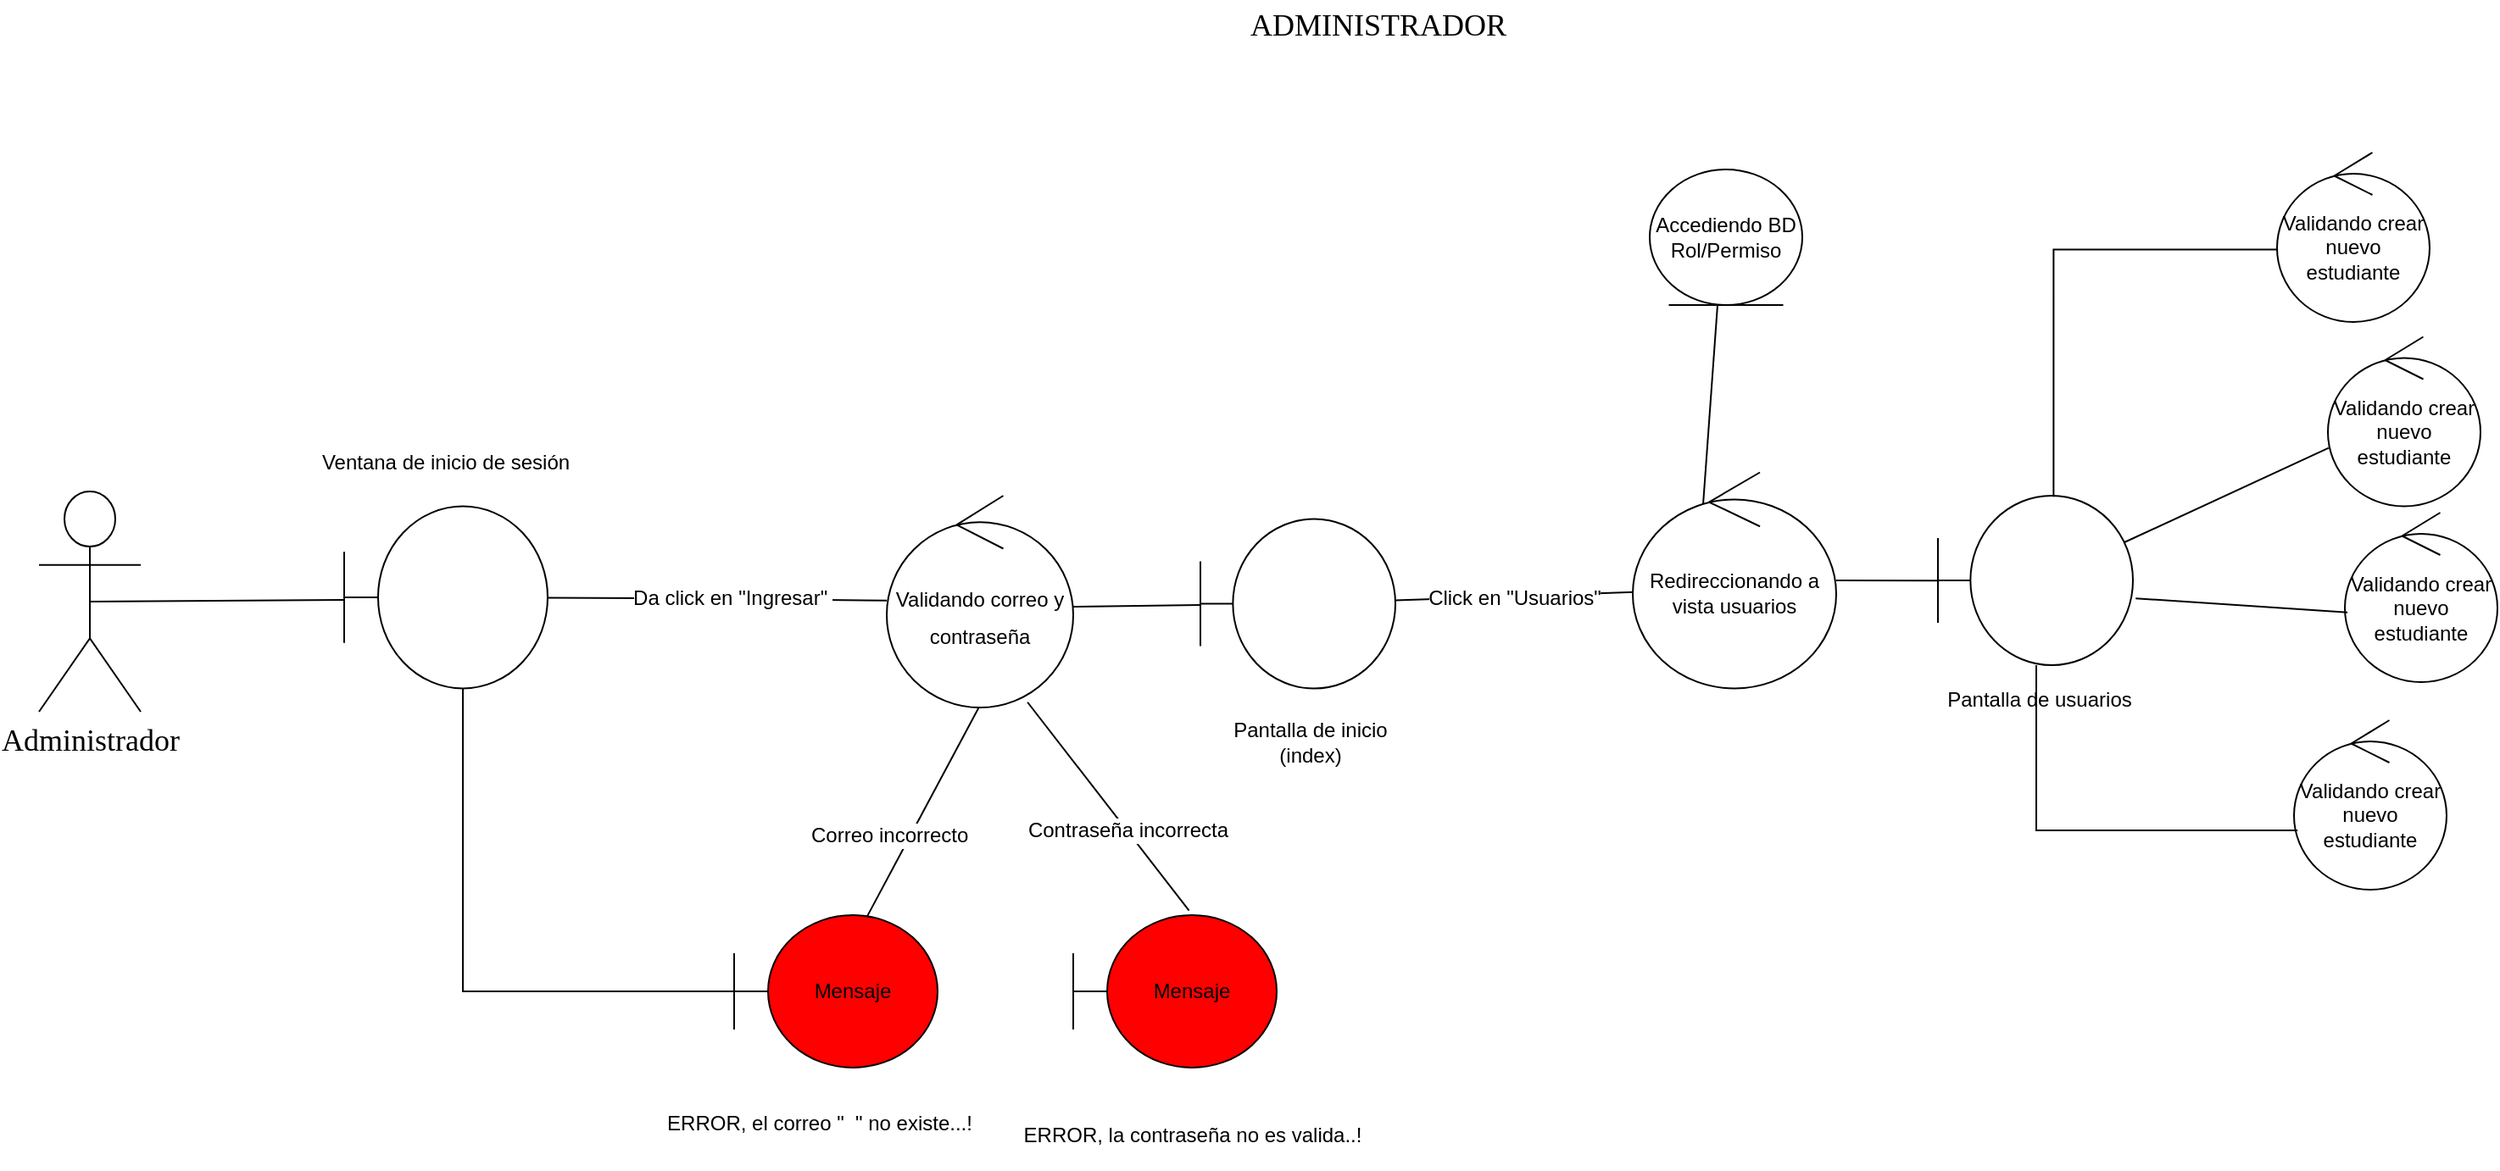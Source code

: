 <mxfile version="20.1.1" type="github">
  <diagram id="2wqolK1YbHdrgj3bFHOo" name="Robustez">
    <mxGraphModel dx="1679" dy="383" grid="1" gridSize="10" guides="1" tooltips="1" connect="1" arrows="1" fold="1" page="1" pageScale="1" pageWidth="827" pageHeight="1169" math="0" shadow="0">
      <root>
        <mxCell id="0" />
        <mxCell id="1" parent="0" />
        <mxCell id="B0jKKp4YpZ9J5N5QM19t-1" value="&lt;font style=&quot;font-size: 18px;&quot; face=&quot;Comic Sans MS&quot;&gt;ADMINISTRADOR&lt;/font&gt;" style="text;html=1;strokeColor=none;fillColor=none;align=center;verticalAlign=middle;whiteSpace=wrap;rounded=0;" vertex="1" parent="1">
          <mxGeometry x="10" y="60" width="60" height="30" as="geometry" />
        </mxCell>
        <mxCell id="B0jKKp4YpZ9J5N5QM19t-7" value="Administrador" style="shape=umlActor;verticalLabelPosition=bottom;verticalAlign=top;html=1;outlineConnect=0;fontFamily=Comic Sans MS;fontSize=18;" vertex="1" parent="1">
          <mxGeometry x="-750" y="350" width="60" height="130" as="geometry" />
        </mxCell>
        <mxCell id="B0jKKp4YpZ9J5N5QM19t-17" value="" style="endArrow=none;html=1;rounded=0;fontFamily=Comic Sans MS;fontSize=18;exitX=0.5;exitY=0.5;exitDx=0;exitDy=0;exitPerimeter=0;" edge="1" parent="1" source="B0jKKp4YpZ9J5N5QM19t-7">
          <mxGeometry relative="1" as="geometry">
            <mxPoint x="-710" y="414.29" as="sourcePoint" />
            <mxPoint x="-570" y="414" as="targetPoint" />
          </mxGeometry>
        </mxCell>
        <mxCell id="B0jKKp4YpZ9J5N5QM19t-18" value="Ventana de inicio de sesión" style="text;html=1;strokeColor=none;fillColor=none;align=center;verticalAlign=middle;whiteSpace=wrap;rounded=0;" vertex="1" parent="1">
          <mxGeometry x="-590" y="312.5" width="160" height="40" as="geometry" />
        </mxCell>
        <mxCell id="B0jKKp4YpZ9J5N5QM19t-19" value="&lt;font face=&quot;Helvetica&quot; style=&quot;font-size: 12px;&quot;&gt;Validando correo y contraseña&lt;/font&gt;" style="ellipse;shape=umlControl;whiteSpace=wrap;html=1;fontFamily=Comic Sans MS;fontSize=18;" vertex="1" parent="1">
          <mxGeometry x="-250" y="352.5" width="110" height="125" as="geometry" />
        </mxCell>
        <mxCell id="B0jKKp4YpZ9J5N5QM19t-21" value="" style="endArrow=none;html=1;rounded=0;fontFamily=Comic Sans MS;fontSize=18;" edge="1" parent="1" source="B0jKKp4YpZ9J5N5QM19t-15" target="B0jKKp4YpZ9J5N5QM19t-19">
          <mxGeometry relative="1" as="geometry">
            <mxPoint x="-710" y="425" as="sourcePoint" />
            <mxPoint x="-370" y="424" as="targetPoint" />
            <Array as="points">
              <mxPoint x="-380" y="413" />
            </Array>
          </mxGeometry>
        </mxCell>
        <mxCell id="B0jKKp4YpZ9J5N5QM19t-26" value="Da click en &quot;Ingresar&quot;&amp;nbsp;" style="edgeLabel;html=1;align=center;verticalAlign=middle;resizable=0;points=[];fontSize=12;fontFamily=Helvetica;" vertex="1" connectable="0" parent="B0jKKp4YpZ9J5N5QM19t-21">
          <mxGeometry x="0.18" y="-3" relative="1" as="geometry">
            <mxPoint x="-9" y="-4" as="offset" />
          </mxGeometry>
        </mxCell>
        <mxCell id="B0jKKp4YpZ9J5N5QM19t-22" value="" style="shape=umlBoundary;whiteSpace=wrap;html=1;fontFamily=Helvetica;fontSize=12;" vertex="1" parent="1">
          <mxGeometry x="-65" y="366.25" width="115" height="100" as="geometry" />
        </mxCell>
        <mxCell id="B0jKKp4YpZ9J5N5QM19t-23" value="Pantalla de inicio (index)" style="text;html=1;strokeColor=none;fillColor=none;align=center;verticalAlign=middle;whiteSpace=wrap;rounded=0;" vertex="1" parent="1">
          <mxGeometry x="-60" y="477.5" width="120" height="40" as="geometry" />
        </mxCell>
        <mxCell id="B0jKKp4YpZ9J5N5QM19t-24" value="" style="endArrow=none;html=1;rounded=0;fontFamily=Comic Sans MS;fontSize=18;" edge="1" parent="1" target="B0jKKp4YpZ9J5N5QM19t-22">
          <mxGeometry relative="1" as="geometry">
            <mxPoint x="-140" y="418" as="sourcePoint" />
            <mxPoint x="-319.999" y="422.867" as="targetPoint" />
          </mxGeometry>
        </mxCell>
        <mxCell id="B0jKKp4YpZ9J5N5QM19t-25" value="" style="endArrow=none;html=1;rounded=0;fontFamily=Comic Sans MS;fontSize=18;entryX=0.648;entryY=0.023;entryDx=0;entryDy=0;entryPerimeter=0;" edge="1" parent="1" target="B0jKKp4YpZ9J5N5QM19t-29">
          <mxGeometry relative="1" as="geometry">
            <mxPoint x="-195.71" y="477.5" as="sourcePoint" />
            <mxPoint x="-260" y="590" as="targetPoint" />
            <Array as="points" />
          </mxGeometry>
        </mxCell>
        <mxCell id="B0jKKp4YpZ9J5N5QM19t-33" value="Correo incorrecto&amp;nbsp;" style="edgeLabel;html=1;align=center;verticalAlign=middle;resizable=0;points=[];fontSize=12;fontFamily=Helvetica;" vertex="1" connectable="0" parent="B0jKKp4YpZ9J5N5QM19t-25">
          <mxGeometry x="0.232" relative="1" as="geometry">
            <mxPoint x="-11" y="-1" as="offset" />
          </mxGeometry>
        </mxCell>
        <mxCell id="B0jKKp4YpZ9J5N5QM19t-29" value="Mensaje" style="shape=umlBoundary;whiteSpace=wrap;html=1;fillColor=#FF0000;" vertex="1" parent="1">
          <mxGeometry x="-340" y="600" width="120" height="90" as="geometry" />
        </mxCell>
        <mxCell id="B0jKKp4YpZ9J5N5QM19t-32" value="" style="endArrow=none;html=1;rounded=0;fontFamily=Comic Sans MS;fontSize=18;edgeStyle=orthogonalEdgeStyle;" edge="1" parent="1" source="B0jKKp4YpZ9J5N5QM19t-15" target="B0jKKp4YpZ9J5N5QM19t-29">
          <mxGeometry relative="1" as="geometry">
            <mxPoint x="-480" y="470" as="sourcePoint" />
            <mxPoint x="-425" y="466.249" as="targetPoint" />
            <Array as="points">
              <mxPoint x="-500" y="645" />
            </Array>
          </mxGeometry>
        </mxCell>
        <mxCell id="B0jKKp4YpZ9J5N5QM19t-34" value="" style="endArrow=none;html=1;rounded=0;fontFamily=Comic Sans MS;fontSize=18;entryX=0.569;entryY=-0.03;entryDx=0;entryDy=0;entryPerimeter=0;exitX=0.755;exitY=0.975;exitDx=0;exitDy=0;exitPerimeter=0;" edge="1" parent="1" source="B0jKKp4YpZ9J5N5QM19t-19" target="B0jKKp4YpZ9J5N5QM19t-36">
          <mxGeometry relative="1" as="geometry">
            <mxPoint x="-170" y="480" as="sourcePoint" />
            <mxPoint x="-80" y="590" as="targetPoint" />
            <Array as="points" />
          </mxGeometry>
        </mxCell>
        <mxCell id="B0jKKp4YpZ9J5N5QM19t-35" value="Contraseña incorrecta" style="edgeLabel;html=1;align=center;verticalAlign=middle;resizable=0;points=[];fontSize=12;fontFamily=Helvetica;" vertex="1" connectable="0" parent="B0jKKp4YpZ9J5N5QM19t-34">
          <mxGeometry x="0.232" relative="1" as="geometry">
            <mxPoint y="-1" as="offset" />
          </mxGeometry>
        </mxCell>
        <mxCell id="B0jKKp4YpZ9J5N5QM19t-36" value="Mensaje" style="shape=umlBoundary;whiteSpace=wrap;html=1;fillColor=#FF0000;" vertex="1" parent="1">
          <mxGeometry x="-140" y="600" width="120" height="90" as="geometry" />
        </mxCell>
        <mxCell id="B0jKKp4YpZ9J5N5QM19t-44" value="&lt;span style=&quot;background-color: rgb(255, 255, 255);&quot;&gt;ERROR, el correo &quot;&amp;nbsp; &quot; no existe...!&lt;/span&gt;&lt;br&gt;&lt;span style=&quot;color: rgba(0, 0, 0, 0); font-family: monospace; font-size: 0px; text-align: start;&quot;&gt;%3CmxGraphModel%3E%3Croot%3E%3CmxCell%20id%3D%220%22%2F%3E%3CmxCell%20id%3D%221%22%20parent%3D%220%22%2F%3E%3CmxCell%20id%3D%222%22%20value%3D%22Correo%20incorrecto%26amp%3Bnbsp%3B%22%20style%3D%22edgeLabel%3Bhtml%3D1%3Balign%3Dcenter%3BverticalAlign%3Dmiddle%3Bresizable%3D0%3Bpoints%3D%5B%5D%3BfontSize%3D12%3BfontFamily%3DHelvetica%3B%22%20vertex%3D%221%22%20connectable%3D%220%22%20parent%3D%221%22%3E%3CmxGeometry%20x%3D%22-247.763%22%20y%3D%22553.367%22%20as%3D%22geometry%22%2F%3E%3C%2FmxCell%3E%3C%2Froot%3E%3C%2FmxGraphModel%3E,&lt;/span&gt;" style="text;html=1;align=center;verticalAlign=middle;resizable=0;points=[];autosize=1;strokeColor=none;fillColor=none;fontSize=12;fontFamily=Helvetica;" vertex="1" parent="1">
          <mxGeometry x="-390" y="710" width="200" height="40" as="geometry" />
        </mxCell>
        <mxCell id="B0jKKp4YpZ9J5N5QM19t-45" value="&lt;span style=&quot;background-color: rgb(255, 255, 255);&quot;&gt;ERROR, la contraseña no es valida..!&lt;/span&gt;&lt;span style=&quot;color: rgba(0, 0, 0, 0); font-family: monospace; font-size: 0px; text-align: start;&quot;&gt;%3CmxGraphModel%3E%3Croot%3E%3CmxCell%20id%3D%220%22%2F%3E%3CmxCell%20id%3D%221%22%20parent%3D%220%22%2F%3E%3CmxCell%20id%3D%222%22%20value%3D%22Correo%20incorrecto%26amp%3Bnbsp%3B%22%20style%3D%22edgeLabel%3Bhtml%3D1%3Balign%3Dcenter%3BverticalAlign%3Dmiddle%3Bresizable%3D0%3Bpoints%3D%5B%5D%3BfontSize%3D12%3BfontFamily%3DHelvetica%3B%22%20vertex%3D%221%22%20connectable%3D%220%22%20parent%3D%221%22%3E%3CmxGeometry%20x%3D%22-247.763%22%20y%3D%22553.367%22%20as%3D%22geometry%22%2F%3E%3C%2FmxCell%3E%3C%2Froot%3E%3C%2FmxG&lt;/span&gt;" style="text;html=1;align=center;verticalAlign=middle;resizable=0;points=[];autosize=1;strokeColor=none;fillColor=none;fontSize=12;fontFamily=Helvetica;" vertex="1" parent="1">
          <mxGeometry x="-180" y="715" width="220" height="30" as="geometry" />
        </mxCell>
        <mxCell id="B0jKKp4YpZ9J5N5QM19t-15" value="" style="shape=umlBoundary;whiteSpace=wrap;html=1;fontFamily=Comic Sans MS;fontSize=18;" vertex="1" parent="1">
          <mxGeometry x="-570" y="358.75" width="120" height="107.5" as="geometry" />
        </mxCell>
        <mxCell id="B0jKKp4YpZ9J5N5QM19t-46" value="" style="endArrow=none;html=1;rounded=0;fontFamily=Comic Sans MS;fontSize=18;entryX=0.007;entryY=0.554;entryDx=0;entryDy=0;entryPerimeter=0;" edge="1" parent="1" source="B0jKKp4YpZ9J5N5QM19t-22" target="B0jKKp4YpZ9J5N5QM19t-49">
          <mxGeometry relative="1" as="geometry">
            <mxPoint x="80" y="430" as="sourcePoint" />
            <mxPoint x="120" y="270" as="targetPoint" />
          </mxGeometry>
        </mxCell>
        <mxCell id="B0jKKp4YpZ9J5N5QM19t-47" value="Click en &quot;Usuarios&quot;" style="edgeLabel;html=1;align=center;verticalAlign=middle;resizable=0;points=[];fontSize=12;fontFamily=Helvetica;" vertex="1" connectable="0" parent="B0jKKp4YpZ9J5N5QM19t-46">
          <mxGeometry x="-0.291" y="5" relative="1" as="geometry">
            <mxPoint x="20" y="5" as="offset" />
          </mxGeometry>
        </mxCell>
        <mxCell id="B0jKKp4YpZ9J5N5QM19t-49" value="Redireccionando a vista usuarios" style="ellipse;shape=umlControl;whiteSpace=wrap;html=1;fontFamily=Helvetica;fontSize=12;" vertex="1" parent="1">
          <mxGeometry x="190" y="338.75" width="120" height="127.5" as="geometry" />
        </mxCell>
        <mxCell id="B0jKKp4YpZ9J5N5QM19t-50" value="" style="endArrow=none;html=1;rounded=0;fontFamily=Comic Sans MS;fontSize=18;entryX=-0.001;entryY=0.501;entryDx=0;entryDy=0;entryPerimeter=0;" edge="1" parent="1" source="B0jKKp4YpZ9J5N5QM19t-49" target="B0jKKp4YpZ9J5N5QM19t-52">
          <mxGeometry relative="1" as="geometry">
            <mxPoint x="60" y="424.26" as="sourcePoint" />
            <mxPoint x="370" y="400" as="targetPoint" />
          </mxGeometry>
        </mxCell>
        <mxCell id="B0jKKp4YpZ9J5N5QM19t-52" value="" style="shape=umlBoundary;whiteSpace=wrap;html=1;fontFamily=Helvetica;fontSize=12;" vertex="1" parent="1">
          <mxGeometry x="370" y="352.5" width="115" height="100" as="geometry" />
        </mxCell>
        <mxCell id="B0jKKp4YpZ9J5N5QM19t-53" value="Pantalla de usuarios" style="text;html=1;strokeColor=none;fillColor=none;align=center;verticalAlign=middle;whiteSpace=wrap;rounded=0;" vertex="1" parent="1">
          <mxGeometry x="370" y="452.5" width="120" height="40" as="geometry" />
        </mxCell>
        <mxCell id="B0jKKp4YpZ9J5N5QM19t-58" value="" style="endArrow=none;html=1;rounded=0;fontFamily=Comic Sans MS;fontSize=18;exitX=0.346;exitY=0.147;exitDx=0;exitDy=0;exitPerimeter=0;" edge="1" parent="1" source="B0jKKp4YpZ9J5N5QM19t-49">
          <mxGeometry relative="1" as="geometry">
            <mxPoint x="486.03" y="380.3" as="sourcePoint" />
            <mxPoint x="240" y="240" as="targetPoint" />
            <Array as="points" />
          </mxGeometry>
        </mxCell>
        <mxCell id="B0jKKp4YpZ9J5N5QM19t-59" value="Accediendo BD Rol/Permiso" style="ellipse;shape=umlEntity;whiteSpace=wrap;html=1;fontFamily=Helvetica;fontSize=12;" vertex="1" parent="1">
          <mxGeometry x="200" y="160" width="90" height="80" as="geometry" />
        </mxCell>
        <mxCell id="B0jKKp4YpZ9J5N5QM19t-61" value="" style="endArrow=none;html=1;rounded=0;fontFamily=Comic Sans MS;fontSize=18;entryX=0.593;entryY=0.006;entryDx=0;entryDy=0;entryPerimeter=0;exitX=-0.001;exitY=0.572;exitDx=0;exitDy=0;exitPerimeter=0;edgeStyle=orthogonalEdgeStyle;" edge="1" parent="1" source="B0jKKp4YpZ9J5N5QM19t-62" target="B0jKKp4YpZ9J5N5QM19t-52">
          <mxGeometry relative="1" as="geometry">
            <mxPoint x="580" y="290" as="sourcePoint" />
            <mxPoint x="250.0" y="250" as="targetPoint" />
          </mxGeometry>
        </mxCell>
        <mxCell id="B0jKKp4YpZ9J5N5QM19t-62" value="Validando crear nuevo estudiante" style="ellipse;shape=umlControl;whiteSpace=wrap;html=1;fontFamily=Helvetica;fontSize=12;" vertex="1" parent="1">
          <mxGeometry x="570" y="150" width="90" height="100" as="geometry" />
        </mxCell>
        <mxCell id="B0jKKp4YpZ9J5N5QM19t-64" value="" style="endArrow=none;html=1;rounded=0;fontFamily=Comic Sans MS;fontSize=18;exitX=0.005;exitY=0.656;exitDx=0;exitDy=0;exitPerimeter=0;" edge="1" parent="1" source="B0jKKp4YpZ9J5N5QM19t-65">
          <mxGeometry relative="1" as="geometry">
            <mxPoint x="600" y="380" as="sourcePoint" />
            <mxPoint x="480" y="380" as="targetPoint" />
            <Array as="points" />
          </mxGeometry>
        </mxCell>
        <mxCell id="B0jKKp4YpZ9J5N5QM19t-65" value="Validando crear nuevo estudiante" style="ellipse;shape=umlControl;whiteSpace=wrap;html=1;fontFamily=Helvetica;fontSize=12;" vertex="1" parent="1">
          <mxGeometry x="600" y="258.75" width="90" height="100" as="geometry" />
        </mxCell>
        <mxCell id="B0jKKp4YpZ9J5N5QM19t-66" value="Validando crear nuevo estudiante" style="ellipse;shape=umlControl;whiteSpace=wrap;html=1;fontFamily=Helvetica;fontSize=12;" vertex="1" parent="1">
          <mxGeometry x="610" y="362.5" width="90" height="100" as="geometry" />
        </mxCell>
        <mxCell id="B0jKKp4YpZ9J5N5QM19t-68" value="" style="endArrow=none;html=1;rounded=0;fontFamily=Comic Sans MS;fontSize=18;exitX=0.017;exitY=0.589;exitDx=0;exitDy=0;exitPerimeter=0;entryX=1.014;entryY=0.606;entryDx=0;entryDy=0;entryPerimeter=0;" edge="1" parent="1" source="B0jKKp4YpZ9J5N5QM19t-66" target="B0jKKp4YpZ9J5N5QM19t-52">
          <mxGeometry relative="1" as="geometry">
            <mxPoint x="610.45" y="334.35" as="sourcePoint" />
            <mxPoint x="490" y="390" as="targetPoint" />
            <Array as="points" />
          </mxGeometry>
        </mxCell>
        <mxCell id="B0jKKp4YpZ9J5N5QM19t-70" value="Validando crear nuevo estudiante" style="ellipse;shape=umlControl;whiteSpace=wrap;html=1;fontFamily=Helvetica;fontSize=12;" vertex="1" parent="1">
          <mxGeometry x="580" y="485" width="90" height="100" as="geometry" />
        </mxCell>
        <mxCell id="B0jKKp4YpZ9J5N5QM19t-71" value="" style="endArrow=none;html=1;rounded=0;fontFamily=Comic Sans MS;fontSize=18;edgeStyle=orthogonalEdgeStyle;" edge="1" parent="1" source="B0jKKp4YpZ9J5N5QM19t-70" target="B0jKKp4YpZ9J5N5QM19t-52">
          <mxGeometry relative="1" as="geometry">
            <mxPoint x="590" y="530" as="sourcePoint" />
            <mxPoint x="430" y="460" as="targetPoint" />
            <Array as="points">
              <mxPoint x="428" y="550" />
            </Array>
          </mxGeometry>
        </mxCell>
      </root>
    </mxGraphModel>
  </diagram>
</mxfile>
